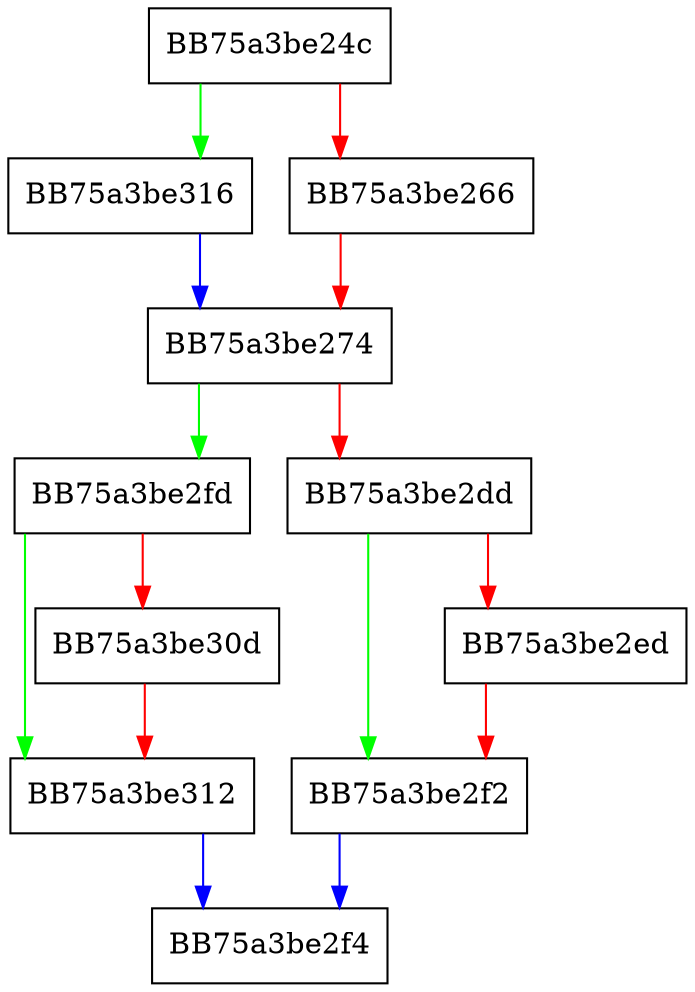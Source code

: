 digraph IsPathExcluded {
  node [shape="box"];
  graph [splines=ortho];
  BB75a3be24c -> BB75a3be316 [color="green"];
  BB75a3be24c -> BB75a3be266 [color="red"];
  BB75a3be266 -> BB75a3be274 [color="red"];
  BB75a3be274 -> BB75a3be2fd [color="green"];
  BB75a3be274 -> BB75a3be2dd [color="red"];
  BB75a3be2dd -> BB75a3be2f2 [color="green"];
  BB75a3be2dd -> BB75a3be2ed [color="red"];
  BB75a3be2ed -> BB75a3be2f2 [color="red"];
  BB75a3be2f2 -> BB75a3be2f4 [color="blue"];
  BB75a3be2fd -> BB75a3be312 [color="green"];
  BB75a3be2fd -> BB75a3be30d [color="red"];
  BB75a3be30d -> BB75a3be312 [color="red"];
  BB75a3be312 -> BB75a3be2f4 [color="blue"];
  BB75a3be316 -> BB75a3be274 [color="blue"];
}